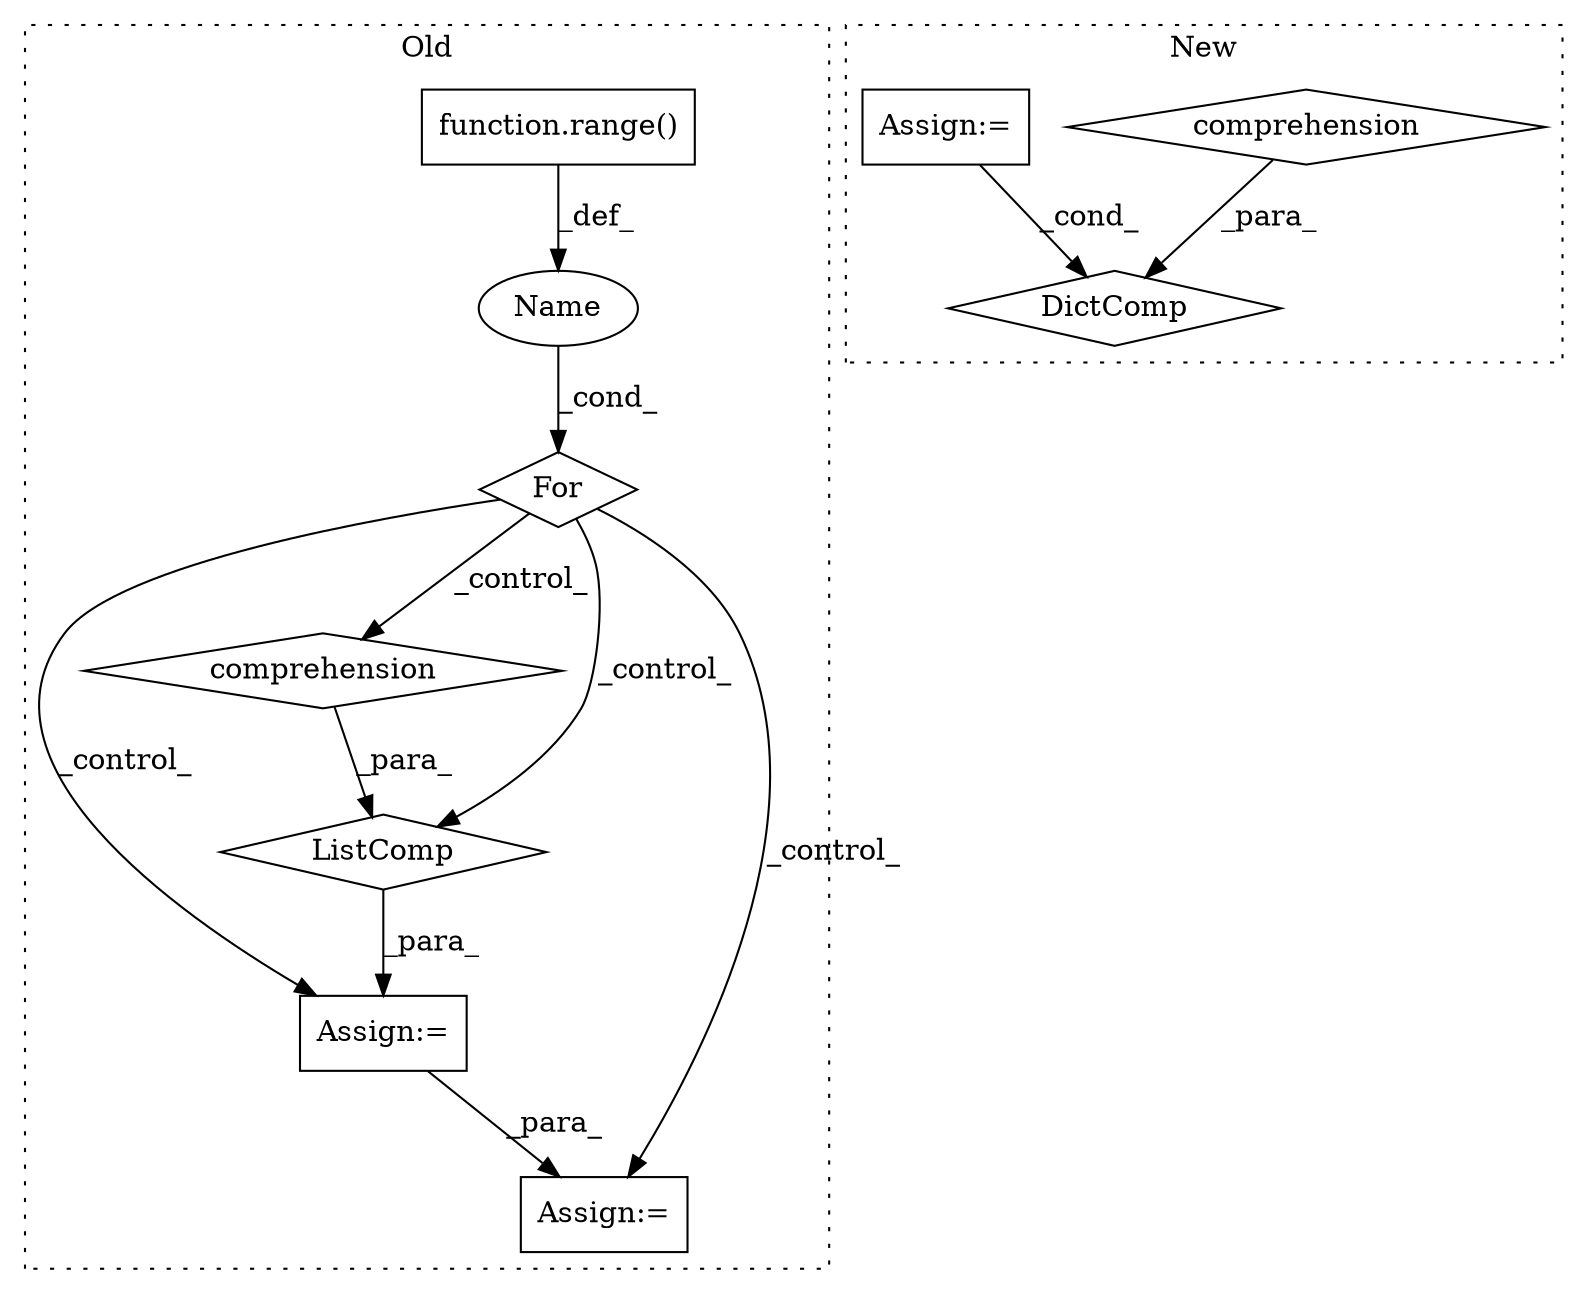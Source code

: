 digraph G {
subgraph cluster0 {
1 [label="function.range()" a="75" s="22674,22688" l="6,1" shape="box"];
4 [label="Assign:=" a="68" s="22752" l="3" shape="box"];
5 [label="For" a="107" s="22665,22689" l="4,10" shape="diamond"];
6 [label="Name" a="87" s="22669" l="1" shape="ellipse"];
7 [label="Assign:=" a="68" s="22826" l="3" shape="box"];
9 [label="ListComp" a="106" s="22708" l="29" shape="diamond"];
10 [label="comprehension" a="45" s="22719" l="3" shape="diamond"];
label = "Old";
style="dotted";
}
subgraph cluster1 {
2 [label="DictComp" a="84" s="22866" l="44" shape="diamond"];
3 [label="comprehension" a="45" s="22882" l="3" shape="diamond"];
8 [label="Assign:=" a="68" s="22784" l="3" shape="box"];
label = "New";
style="dotted";
}
1 -> 6 [label="_def_"];
3 -> 2 [label="_para_"];
4 -> 7 [label="_para_"];
5 -> 9 [label="_control_"];
5 -> 10 [label="_control_"];
5 -> 7 [label="_control_"];
5 -> 4 [label="_control_"];
6 -> 5 [label="_cond_"];
8 -> 2 [label="_cond_"];
9 -> 4 [label="_para_"];
10 -> 9 [label="_para_"];
}